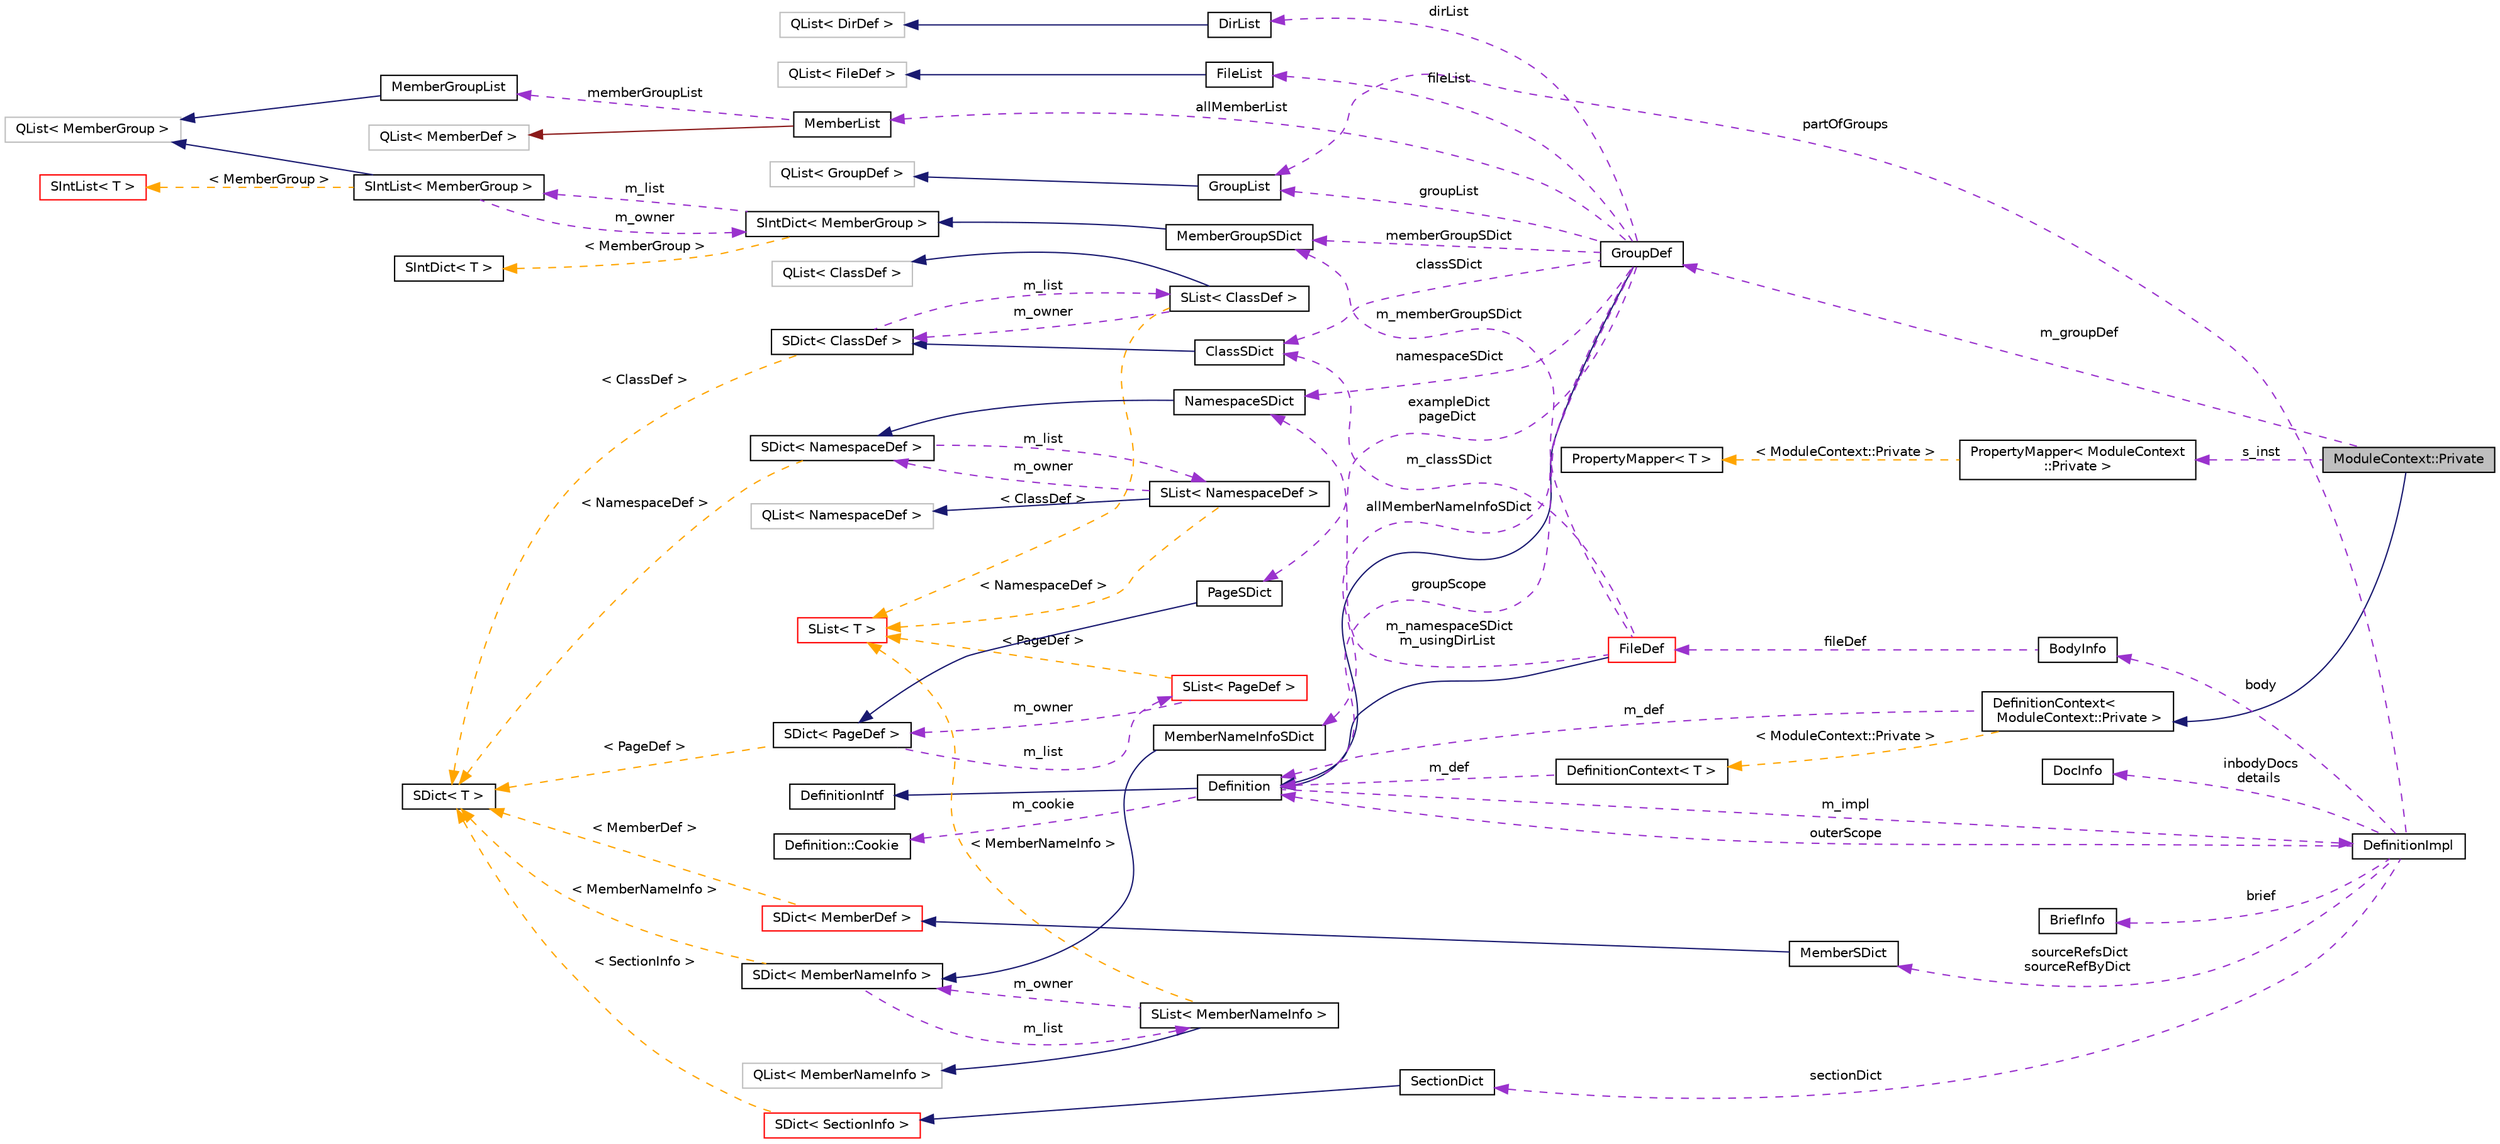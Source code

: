 digraph "ModuleContext::Private"
{
 // INTERACTIVE_SVG=YES
  edge [fontname="Helvetica",fontsize="10",labelfontname="Helvetica",labelfontsize="10"];
  node [fontname="Helvetica",fontsize="10",shape=record];
  rankdir="LR";
  Node3 [label="ModuleContext::Private",height=0.2,width=0.4,color="black", fillcolor="grey75", style="filled", fontcolor="black"];
  Node4 -> Node3 [dir="back",color="midnightblue",fontsize="10",style="solid",fontname="Helvetica"];
  Node4 [label="DefinitionContext\<\l ModuleContext::Private \>",height=0.2,width=0.4,color="black", fillcolor="white", style="filled",URL="$d6/d49/class_definition_context.html"];
  Node5 -> Node4 [dir="back",color="darkorchid3",fontsize="10",style="dashed",label=" m_def" ,fontname="Helvetica"];
  Node5 [label="Definition",height=0.2,width=0.4,color="black", fillcolor="white", style="filled",URL="$d5/dcc/class_definition.html",tooltip="The common base class of all entity definitions found in the sources. "];
  Node6 -> Node5 [dir="back",color="midnightblue",fontsize="10",style="solid",fontname="Helvetica"];
  Node6 [label="DefinitionIntf",height=0.2,width=0.4,color="black", fillcolor="white", style="filled",URL="$d9/d4a/class_definition_intf.html",tooltip="Abstract interface for a Definition or DefinitionList. "];
  Node7 -> Node5 [dir="back",color="darkorchid3",fontsize="10",style="dashed",label=" m_cookie" ,fontname="Helvetica"];
  Node7 [label="Definition::Cookie",height=0.2,width=0.4,color="black", fillcolor="white", style="filled",URL="$d1/d2f/struct_definition_1_1_cookie.html"];
  Node8 -> Node5 [dir="back",color="darkorchid3",fontsize="10",style="dashed",label=" m_impl" ,fontname="Helvetica"];
  Node8 [label="DefinitionImpl",height=0.2,width=0.4,color="black", fillcolor="white", style="filled",URL="$d3/ddf/class_definition_impl.html",tooltip="Private data associated with a Symbol Definition object. "];
  Node9 -> Node8 [dir="back",color="darkorchid3",fontsize="10",style="dashed",label=" sectionDict" ,fontname="Helvetica"];
  Node9 [label="SectionDict",height=0.2,width=0.4,color="black", fillcolor="white", style="filled",URL="$de/d9a/class_section_dict.html",tooltip="Unsorted dictionary of SectionInfo objects. "];
  Node10 -> Node9 [dir="back",color="midnightblue",fontsize="10",style="solid",fontname="Helvetica"];
  Node10 [label="SDict\< SectionInfo \>",height=0.2,width=0.4,color="red", fillcolor="white", style="filled",URL="$d1/d50/class_s_dict.html"];
  Node15 -> Node10 [dir="back",color="orange",fontsize="10",style="dashed",label=" \< SectionInfo \>" ,fontname="Helvetica"];
  Node15 [label="SDict\< T \>",height=0.2,width=0.4,color="black", fillcolor="white", style="filled",URL="$d1/d50/class_s_dict.html",tooltip="Ordered dictionary of elements of type T. "];
  Node16 -> Node8 [dir="back",color="darkorchid3",fontsize="10",style="dashed",label=" body" ,fontname="Helvetica"];
  Node16 [label="BodyInfo",height=0.2,width=0.4,color="black", fillcolor="white", style="filled",URL="$db/dab/struct_body_info.html",tooltip="Data associated with description found in the body. "];
  Node17 -> Node16 [dir="back",color="darkorchid3",fontsize="10",style="dashed",label=" fileDef" ,fontname="Helvetica"];
  Node17 [label="FileDef",height=0.2,width=0.4,color="red", fillcolor="white", style="filled",URL="$de/db0/class_file_def.html",tooltip="A model of a file symbol. "];
  Node5 -> Node17 [dir="back",color="midnightblue",fontsize="10",style="solid",fontname="Helvetica"];
  Node18 -> Node17 [dir="back",color="darkorchid3",fontsize="10",style="dashed",label=" m_classSDict" ,fontname="Helvetica"];
  Node18 [label="ClassSDict",height=0.2,width=0.4,color="black", fillcolor="white", style="filled",URL="$d9/d3d/class_class_s_dict.html",tooltip="A sorted dictionary of ClassDef objects. "];
  Node19 -> Node18 [dir="back",color="midnightblue",fontsize="10",style="solid",fontname="Helvetica"];
  Node19 [label="SDict\< ClassDef \>",height=0.2,width=0.4,color="black", fillcolor="white", style="filled",URL="$d1/d50/class_s_dict.html"];
  Node20 -> Node19 [dir="back",color="darkorchid3",fontsize="10",style="dashed",label=" m_list" ,fontname="Helvetica"];
  Node20 [label="SList\< ClassDef \>",height=0.2,width=0.4,color="black", fillcolor="white", style="filled",URL="$df/dce/class_s_list.html"];
  Node21 -> Node20 [dir="back",color="midnightblue",fontsize="10",style="solid",fontname="Helvetica"];
  Node21 [label="QList\< ClassDef \>",height=0.2,width=0.4,color="grey75", fillcolor="white", style="filled"];
  Node19 -> Node20 [dir="back",color="darkorchid3",fontsize="10",style="dashed",label=" m_owner" ,fontname="Helvetica"];
  Node13 -> Node20 [dir="back",color="orange",fontsize="10",style="dashed",label=" \< ClassDef \>" ,fontname="Helvetica"];
  Node13 [label="SList\< T \>",height=0.2,width=0.4,color="red", fillcolor="white", style="filled",URL="$df/dce/class_s_list.html",tooltip="internal wrapper class that redirects compareValues() to the dictionary "];
  Node15 -> Node19 [dir="back",color="orange",fontsize="10",style="dashed",label=" \< ClassDef \>" ,fontname="Helvetica"];
  Node25 -> Node17 [dir="back",color="darkorchid3",fontsize="10",style="dashed",label=" m_memberGroupSDict" ,fontname="Helvetica"];
  Node25 [label="MemberGroupSDict",height=0.2,width=0.4,color="black", fillcolor="white", style="filled",URL="$dc/d1e/class_member_group_s_dict.html",tooltip="A sorted dictionary of MemberGroup objects. "];
  Node26 -> Node25 [dir="back",color="midnightblue",fontsize="10",style="solid",fontname="Helvetica"];
  Node26 [label="SIntDict\< MemberGroup \>",height=0.2,width=0.4,color="black", fillcolor="white", style="filled",URL="$d0/d9f/class_s_int_dict.html"];
  Node27 -> Node26 [dir="back",color="darkorchid3",fontsize="10",style="dashed",label=" m_list" ,fontname="Helvetica"];
  Node27 [label="SIntList\< MemberGroup \>",height=0.2,width=0.4,color="black", fillcolor="white", style="filled",URL="$d8/d9a/class_s_int_list.html"];
  Node28 -> Node27 [dir="back",color="midnightblue",fontsize="10",style="solid",fontname="Helvetica"];
  Node28 [label="QList\< MemberGroup \>",height=0.2,width=0.4,color="grey75", fillcolor="white", style="filled"];
  Node26 -> Node27 [dir="back",color="darkorchid3",fontsize="10",style="dashed",label=" m_owner" ,fontname="Helvetica"];
  Node29 -> Node27 [dir="back",color="orange",fontsize="10",style="dashed",label=" \< MemberGroup \>" ,fontname="Helvetica"];
  Node29 [label="SIntList\< T \>",height=0.2,width=0.4,color="red", fillcolor="white", style="filled",URL="$d8/d9a/class_s_int_list.html",tooltip="internal wrapper class that redirects compareValues() to the dictionary "];
  Node30 -> Node26 [dir="back",color="orange",fontsize="10",style="dashed",label=" \< MemberGroup \>" ,fontname="Helvetica"];
  Node30 [label="SIntDict\< T \>",height=0.2,width=0.4,color="black", fillcolor="white", style="filled",URL="$d0/d9f/class_s_int_dict.html",tooltip="Ordered dictionary of elements of type T. "];
  Node36 -> Node17 [dir="back",color="darkorchid3",fontsize="10",style="dashed",label=" m_namespaceSDict\nm_usingDirList" ,fontname="Helvetica"];
  Node36 [label="NamespaceSDict",height=0.2,width=0.4,color="black", fillcolor="white", style="filled",URL="$d4/d8d/class_namespace_s_dict.html",tooltip="A sorted dictionary of NamespaceDef objects. "];
  Node37 -> Node36 [dir="back",color="midnightblue",fontsize="10",style="solid",fontname="Helvetica"];
  Node37 [label="SDict\< NamespaceDef \>",height=0.2,width=0.4,color="black", fillcolor="white", style="filled",URL="$d1/d50/class_s_dict.html"];
  Node38 -> Node37 [dir="back",color="darkorchid3",fontsize="10",style="dashed",label=" m_list" ,fontname="Helvetica"];
  Node38 [label="SList\< NamespaceDef \>",height=0.2,width=0.4,color="black", fillcolor="white", style="filled",URL="$df/dce/class_s_list.html"];
  Node39 -> Node38 [dir="back",color="midnightblue",fontsize="10",style="solid",fontname="Helvetica"];
  Node39 [label="QList\< NamespaceDef \>",height=0.2,width=0.4,color="grey75", fillcolor="white", style="filled"];
  Node37 -> Node38 [dir="back",color="darkorchid3",fontsize="10",style="dashed",label=" m_owner" ,fontname="Helvetica"];
  Node13 -> Node38 [dir="back",color="orange",fontsize="10",style="dashed",label=" \< NamespaceDef \>" ,fontname="Helvetica"];
  Node15 -> Node37 [dir="back",color="orange",fontsize="10",style="dashed",label=" \< NamespaceDef \>" ,fontname="Helvetica"];
  Node40 -> Node8 [dir="back",color="darkorchid3",fontsize="10",style="dashed",label=" sourceRefsDict\nsourceRefByDict" ,fontname="Helvetica"];
  Node40 [label="MemberSDict",height=0.2,width=0.4,color="black", fillcolor="white", style="filled",URL="$d6/dd6/class_member_s_dict.html",tooltip="A sorted dictionary of MemberDef objects. "];
  Node41 -> Node40 [dir="back",color="midnightblue",fontsize="10",style="solid",fontname="Helvetica"];
  Node41 [label="SDict\< MemberDef \>",height=0.2,width=0.4,color="red", fillcolor="white", style="filled",URL="$d1/d50/class_s_dict.html"];
  Node15 -> Node41 [dir="back",color="orange",fontsize="10",style="dashed",label=" \< MemberDef \>" ,fontname="Helvetica"];
  Node44 -> Node8 [dir="back",color="darkorchid3",fontsize="10",style="dashed",label=" partOfGroups" ,fontname="Helvetica"];
  Node44 [label="GroupList",height=0.2,width=0.4,color="black", fillcolor="white", style="filled",URL="$d3/d3b/class_group_list.html",tooltip="A list of GroupDef objects. "];
  Node45 -> Node44 [dir="back",color="midnightblue",fontsize="10",style="solid",fontname="Helvetica"];
  Node45 [label="QList\< GroupDef \>",height=0.2,width=0.4,color="grey75", fillcolor="white", style="filled"];
  Node46 -> Node8 [dir="back",color="darkorchid3",fontsize="10",style="dashed",label=" inbodyDocs\ndetails" ,fontname="Helvetica"];
  Node46 [label="DocInfo",height=0.2,width=0.4,color="black", fillcolor="white", style="filled",URL="$d7/dd5/struct_doc_info.html",tooltip="Data associated with a detailed description. "];
  Node47 -> Node8 [dir="back",color="darkorchid3",fontsize="10",style="dashed",label=" brief" ,fontname="Helvetica"];
  Node47 [label="BriefInfo",height=0.2,width=0.4,color="black", fillcolor="white", style="filled",URL="$d0/da7/struct_brief_info.html",tooltip="Data associated with a brief description. "];
  Node5 -> Node8 [dir="back",color="darkorchid3",fontsize="10",style="dashed",label=" outerScope" ,fontname="Helvetica"];
  Node48 -> Node4 [dir="back",color="orange",fontsize="10",style="dashed",label=" \< ModuleContext::Private \>" ,fontname="Helvetica"];
  Node48 [label="DefinitionContext\< T \>",height=0.2,width=0.4,color="black", fillcolor="white", style="filled",URL="$d6/d49/class_definition_context.html"];
  Node5 -> Node48 [dir="back",color="darkorchid3",fontsize="10",style="dashed",label=" m_def" ,fontname="Helvetica"];
  Node49 -> Node3 [dir="back",color="darkorchid3",fontsize="10",style="dashed",label=" m_groupDef" ,fontname="Helvetica"];
  Node49 [label="GroupDef",height=0.2,width=0.4,color="black", fillcolor="white", style="filled",URL="$d8/d09/class_group_def.html",tooltip="A model of a group of symbols. "];
  Node5 -> Node49 [dir="back",color="midnightblue",fontsize="10",style="solid",fontname="Helvetica"];
  Node18 -> Node49 [dir="back",color="darkorchid3",fontsize="10",style="dashed",label=" classSDict" ,fontname="Helvetica"];
  Node50 -> Node49 [dir="back",color="darkorchid3",fontsize="10",style="dashed",label=" allMemberNameInfoSDict" ,fontname="Helvetica"];
  Node50 [label="MemberNameInfoSDict",height=0.2,width=0.4,color="black", fillcolor="white", style="filled",URL="$d6/d70/class_member_name_info_s_dict.html",tooltip="Sorted dictionary of MemberNameInfo objects. "];
  Node51 -> Node50 [dir="back",color="midnightblue",fontsize="10",style="solid",fontname="Helvetica"];
  Node51 [label="SDict\< MemberNameInfo \>",height=0.2,width=0.4,color="black", fillcolor="white", style="filled",URL="$d1/d50/class_s_dict.html"];
  Node52 -> Node51 [dir="back",color="darkorchid3",fontsize="10",style="dashed",label=" m_list" ,fontname="Helvetica"];
  Node52 [label="SList\< MemberNameInfo \>",height=0.2,width=0.4,color="black", fillcolor="white", style="filled",URL="$df/dce/class_s_list.html"];
  Node53 -> Node52 [dir="back",color="midnightblue",fontsize="10",style="solid",fontname="Helvetica"];
  Node53 [label="QList\< MemberNameInfo \>",height=0.2,width=0.4,color="grey75", fillcolor="white", style="filled"];
  Node51 -> Node52 [dir="back",color="darkorchid3",fontsize="10",style="dashed",label=" m_owner" ,fontname="Helvetica"];
  Node13 -> Node52 [dir="back",color="orange",fontsize="10",style="dashed",label=" \< MemberNameInfo \>" ,fontname="Helvetica"];
  Node15 -> Node51 [dir="back",color="orange",fontsize="10",style="dashed",label=" \< MemberNameInfo \>" ,fontname="Helvetica"];
  Node54 -> Node49 [dir="back",color="darkorchid3",fontsize="10",style="dashed",label=" allMemberList" ,fontname="Helvetica"];
  Node54 [label="MemberList",height=0.2,width=0.4,color="black", fillcolor="white", style="filled",URL="$dd/d13/class_member_list.html",tooltip="A list of MemberDef objects. "];
  Node43 -> Node54 [dir="back",color="firebrick4",fontsize="10",style="solid",fontname="Helvetica"];
  Node43 [label="QList\< MemberDef \>",height=0.2,width=0.4,color="grey75", fillcolor="white", style="filled"];
  Node55 -> Node54 [dir="back",color="darkorchid3",fontsize="10",style="dashed",label=" memberGroupList" ,fontname="Helvetica"];
  Node55 [label="MemberGroupList",height=0.2,width=0.4,color="black", fillcolor="white", style="filled",URL="$df/d11/class_member_group_list.html",tooltip="A list of MemberGroup objects. "];
  Node28 -> Node55 [dir="back",color="midnightblue",fontsize="10",style="solid",fontname="Helvetica"];
  Node32 -> Node49 [dir="back",color="darkorchid3",fontsize="10",style="dashed",label=" dirList" ,fontname="Helvetica"];
  Node32 [label="DirList",height=0.2,width=0.4,color="black", fillcolor="white", style="filled",URL="$dc/d2a/class_dir_list.html",tooltip="A list of directories. "];
  Node33 -> Node32 [dir="back",color="midnightblue",fontsize="10",style="solid",fontname="Helvetica"];
  Node33 [label="QList\< DirDef \>",height=0.2,width=0.4,color="grey75", fillcolor="white", style="filled"];
  Node34 -> Node49 [dir="back",color="darkorchid3",fontsize="10",style="dashed",label=" fileList" ,fontname="Helvetica"];
  Node34 [label="FileList",height=0.2,width=0.4,color="black", fillcolor="white", style="filled",URL="$d0/d18/class_file_list.html",tooltip="Class representing a list of FileDef objects. "];
  Node35 -> Node34 [dir="back",color="midnightblue",fontsize="10",style="solid",fontname="Helvetica"];
  Node35 [label="QList\< FileDef \>",height=0.2,width=0.4,color="grey75", fillcolor="white", style="filled"];
  Node44 -> Node49 [dir="back",color="darkorchid3",fontsize="10",style="dashed",label=" groupList" ,fontname="Helvetica"];
  Node25 -> Node49 [dir="back",color="darkorchid3",fontsize="10",style="dashed",label=" memberGroupSDict" ,fontname="Helvetica"];
  Node5 -> Node49 [dir="back",color="darkorchid3",fontsize="10",style="dashed",label=" groupScope" ,fontname="Helvetica"];
  Node36 -> Node49 [dir="back",color="darkorchid3",fontsize="10",style="dashed",label=" namespaceSDict" ,fontname="Helvetica"];
  Node56 -> Node49 [dir="back",color="darkorchid3",fontsize="10",style="dashed",label=" exampleDict\npageDict" ,fontname="Helvetica"];
  Node56 [label="PageSDict",height=0.2,width=0.4,color="black", fillcolor="white", style="filled",URL="$d0/d59/class_page_s_dict.html"];
  Node57 -> Node56 [dir="back",color="midnightblue",fontsize="10",style="solid",fontname="Helvetica"];
  Node57 [label="SDict\< PageDef \>",height=0.2,width=0.4,color="black", fillcolor="white", style="filled",URL="$d1/d50/class_s_dict.html"];
  Node58 -> Node57 [dir="back",color="darkorchid3",fontsize="10",style="dashed",label=" m_list" ,fontname="Helvetica"];
  Node58 [label="SList\< PageDef \>",height=0.2,width=0.4,color="red", fillcolor="white", style="filled",URL="$df/dce/class_s_list.html"];
  Node57 -> Node58 [dir="back",color="darkorchid3",fontsize="10",style="dashed",label=" m_owner" ,fontname="Helvetica"];
  Node13 -> Node58 [dir="back",color="orange",fontsize="10",style="dashed",label=" \< PageDef \>" ,fontname="Helvetica"];
  Node15 -> Node57 [dir="back",color="orange",fontsize="10",style="dashed",label=" \< PageDef \>" ,fontname="Helvetica"];
  Node60 -> Node3 [dir="back",color="darkorchid3",fontsize="10",style="dashed",label=" s_inst" ,fontname="Helvetica"];
  Node60 [label="PropertyMapper\< ModuleContext\l::Private \>",height=0.2,width=0.4,color="black", fillcolor="white", style="filled",URL="$d1/d80/class_property_mapper.html"];
  Node61 -> Node60 [dir="back",color="orange",fontsize="10",style="dashed",label=" \< ModuleContext::Private \>" ,fontname="Helvetica"];
  Node61 [label="PropertyMapper\< T \>",height=0.2,width=0.4,color="black", fillcolor="white", style="filled",URL="$d1/d80/class_property_mapper.html",tooltip="Helper class to map a property name to a handler member function. "];
}
